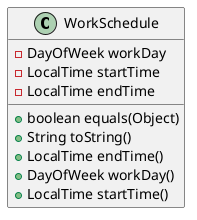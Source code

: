 @startuml
class WorkSchedule {
- DayOfWeek workDay
- LocalTime startTime
- LocalTime endTime
+ boolean equals(Object)
+ String toString()
+ LocalTime endTime()
+ DayOfWeek workDay()
+ LocalTime startTime()
}
@enduml